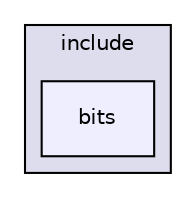 digraph "include/bits" {
  compound=true
  node [ fontsize="10", fontname="Helvetica"];
  edge [ labelfontsize="10", labelfontname="Helvetica"];
  subgraph clusterdir_d44c64559bbebec7f509842c48db8b23 {
    graph [ bgcolor="#ddddee", pencolor="black", label="include" fontname="Helvetica", fontsize="10", URL="dir_d44c64559bbebec7f509842c48db8b23.html"]
  dir_f9621c3ca1e89864d2531ec1abf6d83b [shape=box, label="bits", style="filled", fillcolor="#eeeeff", pencolor="black", URL="dir_f9621c3ca1e89864d2531ec1abf6d83b.html"];
  }
}
